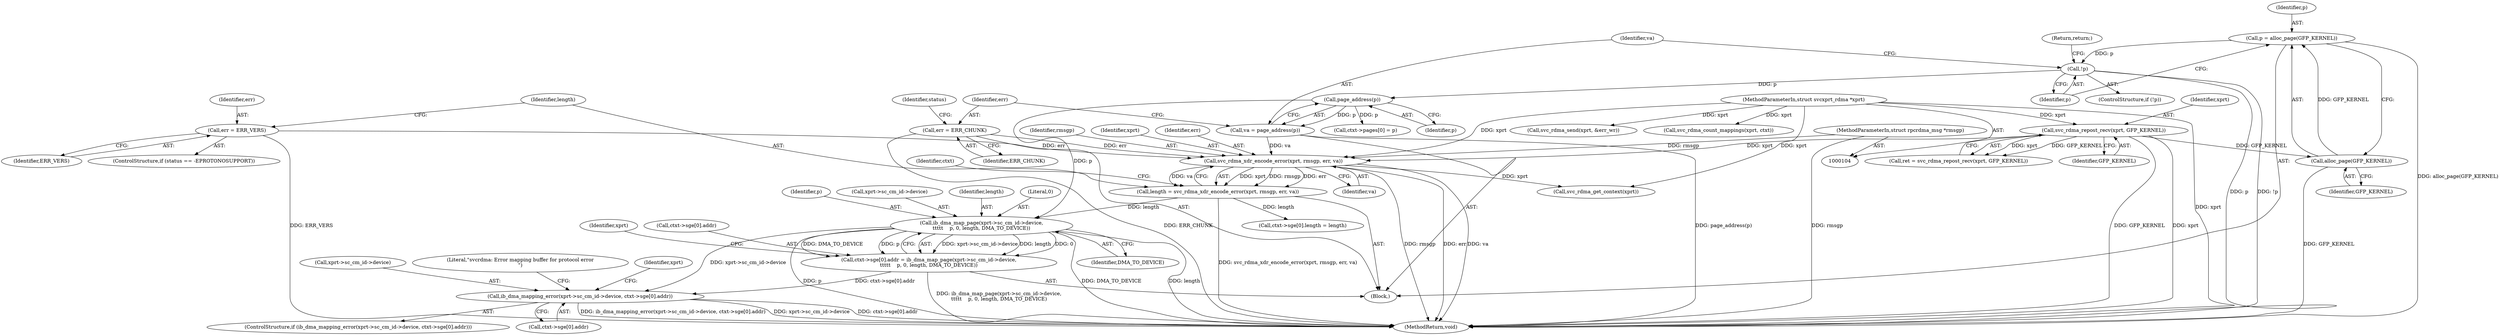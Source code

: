 digraph "1_linux_c70422f760c120480fee4de6c38804c72aa26bc1_39@array" {
"1000216" [label="(Call,ib_dma_mapping_error(xprt->sc_cm_id->device, ctxt->sge[0].addr))"];
"1000205" [label="(Call,ib_dma_map_page(xprt->sc_cm_id->device,\n\t\t\t\t\t    p, 0, length, DMA_TO_DEVICE))"];
"1000134" [label="(Call,page_address(p))"];
"1000129" [label="(Call,!p)"];
"1000124" [label="(Call,p = alloc_page(GFP_KERNEL))"];
"1000126" [label="(Call,alloc_page(GFP_KERNEL))"];
"1000118" [label="(Call,svc_rdma_repost_recv(xprt, GFP_KERNEL))"];
"1000105" [label="(MethodParameterIn,struct svcxprt_rdma *xprt)"];
"1000147" [label="(Call,length = svc_rdma_xdr_encode_error(xprt, rmsgp, err, va))"];
"1000149" [label="(Call,svc_rdma_xdr_encode_error(xprt, rmsgp, err, va))"];
"1000106" [label="(MethodParameterIn,struct rpcrdma_msg *rmsgp)"];
"1000144" [label="(Call,err = ERR_VERS)"];
"1000136" [label="(Call,err = ERR_CHUNK)"];
"1000132" [label="(Call,va = page_address(p))"];
"1000197" [label="(Call,ctxt->sge[0].addr = ib_dma_map_page(xprt->sc_cm_id->device,\n\t\t\t\t\t    p, 0, length, DMA_TO_DEVICE))"];
"1000197" [label="(Call,ctxt->sge[0].addr = ib_dma_map_page(xprt->sc_cm_id->device,\n\t\t\t\t\t    p, 0, length, DMA_TO_DEVICE))"];
"1000125" [label="(Identifier,p)"];
"1000118" [label="(Call,svc_rdma_repost_recv(xprt, GFP_KERNEL))"];
"1000138" [label="(Identifier,ERR_CHUNK)"];
"1000217" [label="(Call,xprt->sc_cm_id->device)"];
"1000105" [label="(MethodParameterIn,struct svcxprt_rdma *xprt)"];
"1000149" [label="(Call,svc_rdma_xdr_encode_error(xprt, rmsgp, err, va))"];
"1000284" [label="(Call,svc_rdma_send(xprt, &err_wr))"];
"1000155" [label="(Identifier,ctxt)"];
"1000153" [label="(Identifier,va)"];
"1000141" [label="(Identifier,status)"];
"1000137" [label="(Identifier,err)"];
"1000216" [label="(Call,ib_dma_mapping_error(xprt->sc_cm_id->device, ctxt->sge[0].addr))"];
"1000219" [label="(Identifier,xprt)"];
"1000156" [label="(Call,svc_rdma_get_context(xprt))"];
"1000236" [label="(Call,svc_rdma_count_mappings(xprt, ctxt))"];
"1000198" [label="(Call,ctxt->sge[0].addr)"];
"1000146" [label="(Identifier,ERR_VERS)"];
"1000127" [label="(Identifier,GFP_KERNEL)"];
"1000150" [label="(Identifier,xprt)"];
"1000144" [label="(Call,err = ERR_VERS)"];
"1000136" [label="(Call,err = ERR_CHUNK)"];
"1000145" [label="(Identifier,err)"];
"1000152" [label="(Identifier,err)"];
"1000214" [label="(Identifier,DMA_TO_DEVICE)"];
"1000106" [label="(MethodParameterIn,struct rpcrdma_msg *rmsgp)"];
"1000205" [label="(Call,ib_dma_map_page(xprt->sc_cm_id->device,\n\t\t\t\t\t    p, 0, length, DMA_TO_DEVICE))"];
"1000151" [label="(Identifier,rmsgp)"];
"1000129" [label="(Call,!p)"];
"1000188" [label="(Call,ctxt->sge[0].length = length)"];
"1000126" [label="(Call,alloc_page(GFP_KERNEL))"];
"1000119" [label="(Identifier,xprt)"];
"1000124" [label="(Call,p = alloc_page(GFP_KERNEL))"];
"1000148" [label="(Identifier,length)"];
"1000211" [label="(Identifier,p)"];
"1000147" [label="(Call,length = svc_rdma_xdr_encode_error(xprt, rmsgp, err, va))"];
"1000299" [label="(MethodReturn,void)"];
"1000231" [label="(Literal,\"svcrdma: Error mapping buffer for protocol error\n\")"];
"1000130" [label="(Identifier,p)"];
"1000120" [label="(Identifier,GFP_KERNEL)"];
"1000131" [label="(Return,return;)"];
"1000108" [label="(Block,)"];
"1000237" [label="(Identifier,xprt)"];
"1000134" [label="(Call,page_address(p))"];
"1000206" [label="(Call,xprt->sc_cm_id->device)"];
"1000132" [label="(Call,va = page_address(p))"];
"1000116" [label="(Call,ret = svc_rdma_repost_recv(xprt, GFP_KERNEL))"];
"1000133" [label="(Identifier,va)"];
"1000215" [label="(ControlStructure,if (ib_dma_mapping_error(xprt->sc_cm_id->device, ctxt->sge[0].addr)))"];
"1000128" [label="(ControlStructure,if (!p))"];
"1000139" [label="(ControlStructure,if (status == -EPROTONOSUPPORT))"];
"1000168" [label="(Call,ctxt->pages[0] = p)"];
"1000213" [label="(Identifier,length)"];
"1000222" [label="(Call,ctxt->sge[0].addr)"];
"1000135" [label="(Identifier,p)"];
"1000212" [label="(Literal,0)"];
"1000216" -> "1000215"  [label="AST: "];
"1000216" -> "1000222"  [label="CFG: "];
"1000217" -> "1000216"  [label="AST: "];
"1000222" -> "1000216"  [label="AST: "];
"1000231" -> "1000216"  [label="CFG: "];
"1000237" -> "1000216"  [label="CFG: "];
"1000216" -> "1000299"  [label="DDG: ib_dma_mapping_error(xprt->sc_cm_id->device, ctxt->sge[0].addr)"];
"1000216" -> "1000299"  [label="DDG: xprt->sc_cm_id->device"];
"1000216" -> "1000299"  [label="DDG: ctxt->sge[0].addr"];
"1000205" -> "1000216"  [label="DDG: xprt->sc_cm_id->device"];
"1000197" -> "1000216"  [label="DDG: ctxt->sge[0].addr"];
"1000205" -> "1000197"  [label="AST: "];
"1000205" -> "1000214"  [label="CFG: "];
"1000206" -> "1000205"  [label="AST: "];
"1000211" -> "1000205"  [label="AST: "];
"1000212" -> "1000205"  [label="AST: "];
"1000213" -> "1000205"  [label="AST: "];
"1000214" -> "1000205"  [label="AST: "];
"1000197" -> "1000205"  [label="CFG: "];
"1000205" -> "1000299"  [label="DDG: DMA_TO_DEVICE"];
"1000205" -> "1000299"  [label="DDG: length"];
"1000205" -> "1000299"  [label="DDG: p"];
"1000205" -> "1000197"  [label="DDG: xprt->sc_cm_id->device"];
"1000205" -> "1000197"  [label="DDG: length"];
"1000205" -> "1000197"  [label="DDG: 0"];
"1000205" -> "1000197"  [label="DDG: DMA_TO_DEVICE"];
"1000205" -> "1000197"  [label="DDG: p"];
"1000134" -> "1000205"  [label="DDG: p"];
"1000147" -> "1000205"  [label="DDG: length"];
"1000134" -> "1000132"  [label="AST: "];
"1000134" -> "1000135"  [label="CFG: "];
"1000135" -> "1000134"  [label="AST: "];
"1000132" -> "1000134"  [label="CFG: "];
"1000134" -> "1000132"  [label="DDG: p"];
"1000129" -> "1000134"  [label="DDG: p"];
"1000134" -> "1000168"  [label="DDG: p"];
"1000129" -> "1000128"  [label="AST: "];
"1000129" -> "1000130"  [label="CFG: "];
"1000130" -> "1000129"  [label="AST: "];
"1000131" -> "1000129"  [label="CFG: "];
"1000133" -> "1000129"  [label="CFG: "];
"1000129" -> "1000299"  [label="DDG: p"];
"1000129" -> "1000299"  [label="DDG: !p"];
"1000124" -> "1000129"  [label="DDG: p"];
"1000124" -> "1000108"  [label="AST: "];
"1000124" -> "1000126"  [label="CFG: "];
"1000125" -> "1000124"  [label="AST: "];
"1000126" -> "1000124"  [label="AST: "];
"1000130" -> "1000124"  [label="CFG: "];
"1000124" -> "1000299"  [label="DDG: alloc_page(GFP_KERNEL)"];
"1000126" -> "1000124"  [label="DDG: GFP_KERNEL"];
"1000126" -> "1000127"  [label="CFG: "];
"1000127" -> "1000126"  [label="AST: "];
"1000126" -> "1000299"  [label="DDG: GFP_KERNEL"];
"1000118" -> "1000126"  [label="DDG: GFP_KERNEL"];
"1000118" -> "1000116"  [label="AST: "];
"1000118" -> "1000120"  [label="CFG: "];
"1000119" -> "1000118"  [label="AST: "];
"1000120" -> "1000118"  [label="AST: "];
"1000116" -> "1000118"  [label="CFG: "];
"1000118" -> "1000299"  [label="DDG: GFP_KERNEL"];
"1000118" -> "1000299"  [label="DDG: xprt"];
"1000118" -> "1000116"  [label="DDG: xprt"];
"1000118" -> "1000116"  [label="DDG: GFP_KERNEL"];
"1000105" -> "1000118"  [label="DDG: xprt"];
"1000118" -> "1000149"  [label="DDG: xprt"];
"1000105" -> "1000104"  [label="AST: "];
"1000105" -> "1000299"  [label="DDG: xprt"];
"1000105" -> "1000149"  [label="DDG: xprt"];
"1000105" -> "1000156"  [label="DDG: xprt"];
"1000105" -> "1000236"  [label="DDG: xprt"];
"1000105" -> "1000284"  [label="DDG: xprt"];
"1000147" -> "1000108"  [label="AST: "];
"1000147" -> "1000149"  [label="CFG: "];
"1000148" -> "1000147"  [label="AST: "];
"1000149" -> "1000147"  [label="AST: "];
"1000155" -> "1000147"  [label="CFG: "];
"1000147" -> "1000299"  [label="DDG: svc_rdma_xdr_encode_error(xprt, rmsgp, err, va)"];
"1000149" -> "1000147"  [label="DDG: xprt"];
"1000149" -> "1000147"  [label="DDG: rmsgp"];
"1000149" -> "1000147"  [label="DDG: err"];
"1000149" -> "1000147"  [label="DDG: va"];
"1000147" -> "1000188"  [label="DDG: length"];
"1000149" -> "1000153"  [label="CFG: "];
"1000150" -> "1000149"  [label="AST: "];
"1000151" -> "1000149"  [label="AST: "];
"1000152" -> "1000149"  [label="AST: "];
"1000153" -> "1000149"  [label="AST: "];
"1000149" -> "1000299"  [label="DDG: rmsgp"];
"1000149" -> "1000299"  [label="DDG: err"];
"1000149" -> "1000299"  [label="DDG: va"];
"1000106" -> "1000149"  [label="DDG: rmsgp"];
"1000144" -> "1000149"  [label="DDG: err"];
"1000136" -> "1000149"  [label="DDG: err"];
"1000132" -> "1000149"  [label="DDG: va"];
"1000149" -> "1000156"  [label="DDG: xprt"];
"1000106" -> "1000104"  [label="AST: "];
"1000106" -> "1000299"  [label="DDG: rmsgp"];
"1000144" -> "1000139"  [label="AST: "];
"1000144" -> "1000146"  [label="CFG: "];
"1000145" -> "1000144"  [label="AST: "];
"1000146" -> "1000144"  [label="AST: "];
"1000148" -> "1000144"  [label="CFG: "];
"1000144" -> "1000299"  [label="DDG: ERR_VERS"];
"1000136" -> "1000108"  [label="AST: "];
"1000136" -> "1000138"  [label="CFG: "];
"1000137" -> "1000136"  [label="AST: "];
"1000138" -> "1000136"  [label="AST: "];
"1000141" -> "1000136"  [label="CFG: "];
"1000136" -> "1000299"  [label="DDG: ERR_CHUNK"];
"1000132" -> "1000108"  [label="AST: "];
"1000133" -> "1000132"  [label="AST: "];
"1000137" -> "1000132"  [label="CFG: "];
"1000132" -> "1000299"  [label="DDG: page_address(p)"];
"1000197" -> "1000108"  [label="AST: "];
"1000198" -> "1000197"  [label="AST: "];
"1000219" -> "1000197"  [label="CFG: "];
"1000197" -> "1000299"  [label="DDG: ib_dma_map_page(xprt->sc_cm_id->device,\n\t\t\t\t\t    p, 0, length, DMA_TO_DEVICE)"];
}

